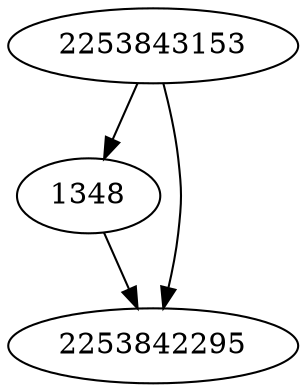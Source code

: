 strict digraph  {
2253843153;
1348;
2253842295;
2253843153 -> 1348;
2253843153 -> 2253842295;
1348 -> 2253842295;
}
